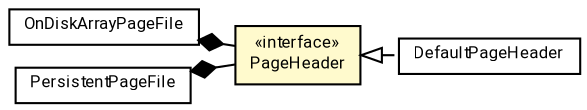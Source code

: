 #!/usr/local/bin/dot
#
# Class diagram 
# Generated by UMLGraph version R5_7_2-60-g0e99a6 (http://www.spinellis.gr/umlgraph/)
#

digraph G {
	graph [fontnames="svg"]
	edge [fontname="Roboto",fontsize=7,labelfontname="Roboto",labelfontsize=7,color="black"];
	node [fontname="Roboto",fontcolor="black",fontsize=8,shape=plaintext,margin=0,width=0,height=0];
	nodesep=0.15;
	ranksep=0.25;
	rankdir=LR;
	// de.lmu.ifi.dbs.elki.persistent.OnDiskArrayPageFile<P extends de.lmu.ifi.dbs.elki.persistent.Page>
	c7935052 [label=<<table title="de.lmu.ifi.dbs.elki.persistent.OnDiskArrayPageFile" border="0" cellborder="1" cellspacing="0" cellpadding="2" href="OnDiskArrayPageFile.html" target="_parent">
		<tr><td><table border="0" cellspacing="0" cellpadding="1">
		<tr><td align="center" balign="center"> <font face="Roboto">OnDiskArrayPageFile</font> </td></tr>
		</table></td></tr>
		</table>>, URL="OnDiskArrayPageFile.html"];
	// de.lmu.ifi.dbs.elki.persistent.PersistentPageFile<P extends de.lmu.ifi.dbs.elki.persistent.ExternalizablePage>
	c7935058 [label=<<table title="de.lmu.ifi.dbs.elki.persistent.PersistentPageFile" border="0" cellborder="1" cellspacing="0" cellpadding="2" href="PersistentPageFile.html" target="_parent">
		<tr><td><table border="0" cellspacing="0" cellpadding="1">
		<tr><td align="center" balign="center"> <font face="Roboto">PersistentPageFile</font> </td></tr>
		</table></td></tr>
		</table>>, URL="PersistentPageFile.html"];
	// de.lmu.ifi.dbs.elki.persistent.DefaultPageHeader
	c7937336 [label=<<table title="de.lmu.ifi.dbs.elki.persistent.DefaultPageHeader" border="0" cellborder="1" cellspacing="0" cellpadding="2" href="DefaultPageHeader.html" target="_parent">
		<tr><td><table border="0" cellspacing="0" cellpadding="1">
		<tr><td align="center" balign="center"> <font face="Roboto">DefaultPageHeader</font> </td></tr>
		</table></td></tr>
		</table>>, URL="DefaultPageHeader.html"];
	// de.lmu.ifi.dbs.elki.persistent.PageHeader
	c7938085 [label=<<table title="de.lmu.ifi.dbs.elki.persistent.PageHeader" border="0" cellborder="1" cellspacing="0" cellpadding="2" bgcolor="lemonChiffon" href="PageHeader.html" target="_parent">
		<tr><td><table border="0" cellspacing="0" cellpadding="1">
		<tr><td align="center" balign="center"> &#171;interface&#187; </td></tr>
		<tr><td align="center" balign="center"> <font face="Roboto">PageHeader</font> </td></tr>
		</table></td></tr>
		</table>>, URL="PageHeader.html"];
	// de.lmu.ifi.dbs.elki.persistent.OnDiskArrayPageFile<P extends de.lmu.ifi.dbs.elki.persistent.Page> composed de.lmu.ifi.dbs.elki.persistent.PageHeader
	c7935052 -> c7938085 [arrowhead=none,arrowtail=diamond,dir=back,weight=6];
	// de.lmu.ifi.dbs.elki.persistent.PersistentPageFile<P extends de.lmu.ifi.dbs.elki.persistent.ExternalizablePage> composed de.lmu.ifi.dbs.elki.persistent.PageHeader
	c7935058 -> c7938085 [arrowhead=none,arrowtail=diamond,dir=back,weight=6];
	// de.lmu.ifi.dbs.elki.persistent.DefaultPageHeader implements de.lmu.ifi.dbs.elki.persistent.PageHeader
	c7938085 -> c7937336 [arrowtail=empty,style=dashed,dir=back,weight=9];
}

